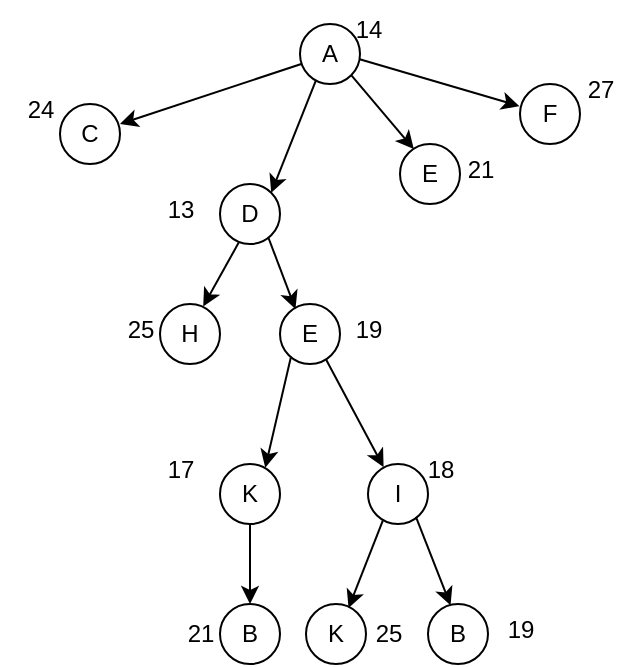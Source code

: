 <mxfile version="24.4.0" type="device">
  <diagram name="Trang-1" id="JkNiVS4Iy5yac-pXt5lX">
    <mxGraphModel dx="834" dy="346" grid="1" gridSize="10" guides="1" tooltips="1" connect="1" arrows="1" fold="1" page="1" pageScale="1" pageWidth="827" pageHeight="1169" math="0" shadow="0">
      <root>
        <mxCell id="0" />
        <mxCell id="1" parent="0" />
        <mxCell id="ve-AwsYv88F3tAlq6MvQ-1" value="A" style="ellipse;whiteSpace=wrap;html=1;aspect=fixed;" vertex="1" parent="1">
          <mxGeometry x="380" y="250" width="30" height="30" as="geometry" />
        </mxCell>
        <mxCell id="ve-AwsYv88F3tAlq6MvQ-2" value="D" style="ellipse;whiteSpace=wrap;html=1;aspect=fixed;" vertex="1" parent="1">
          <mxGeometry x="340" y="330" width="30" height="30" as="geometry" />
        </mxCell>
        <mxCell id="ve-AwsYv88F3tAlq6MvQ-3" value="E" style="ellipse;whiteSpace=wrap;html=1;aspect=fixed;" vertex="1" parent="1">
          <mxGeometry x="430" y="310" width="30" height="30" as="geometry" />
        </mxCell>
        <mxCell id="ve-AwsYv88F3tAlq6MvQ-4" value="F" style="ellipse;whiteSpace=wrap;html=1;aspect=fixed;" vertex="1" parent="1">
          <mxGeometry x="490" y="280" width="30" height="30" as="geometry" />
        </mxCell>
        <mxCell id="ve-AwsYv88F3tAlq6MvQ-5" value="C" style="ellipse;whiteSpace=wrap;html=1;aspect=fixed;" vertex="1" parent="1">
          <mxGeometry x="260" y="290" width="30" height="30" as="geometry" />
        </mxCell>
        <mxCell id="ve-AwsYv88F3tAlq6MvQ-6" value="E" style="ellipse;whiteSpace=wrap;html=1;aspect=fixed;" vertex="1" parent="1">
          <mxGeometry x="370" y="390" width="30" height="30" as="geometry" />
        </mxCell>
        <mxCell id="ve-AwsYv88F3tAlq6MvQ-7" value="H" style="ellipse;whiteSpace=wrap;html=1;aspect=fixed;" vertex="1" parent="1">
          <mxGeometry x="310" y="390" width="30" height="30" as="geometry" />
        </mxCell>
        <mxCell id="ve-AwsYv88F3tAlq6MvQ-8" value="K" style="ellipse;whiteSpace=wrap;html=1;aspect=fixed;" vertex="1" parent="1">
          <mxGeometry x="340" y="470" width="30" height="30" as="geometry" />
        </mxCell>
        <mxCell id="ve-AwsYv88F3tAlq6MvQ-9" value="I" style="ellipse;whiteSpace=wrap;html=1;aspect=fixed;" vertex="1" parent="1">
          <mxGeometry x="414" y="470" width="30" height="30" as="geometry" />
        </mxCell>
        <mxCell id="ve-AwsYv88F3tAlq6MvQ-10" value="B" style="ellipse;whiteSpace=wrap;html=1;aspect=fixed;" vertex="1" parent="1">
          <mxGeometry x="340" y="540" width="30" height="30" as="geometry" />
        </mxCell>
        <mxCell id="ve-AwsYv88F3tAlq6MvQ-11" value="K" style="ellipse;whiteSpace=wrap;html=1;aspect=fixed;" vertex="1" parent="1">
          <mxGeometry x="383" y="540" width="30" height="30" as="geometry" />
        </mxCell>
        <mxCell id="ve-AwsYv88F3tAlq6MvQ-12" value="B" style="ellipse;whiteSpace=wrap;html=1;aspect=fixed;" vertex="1" parent="1">
          <mxGeometry x="444" y="540" width="30" height="30" as="geometry" />
        </mxCell>
        <mxCell id="ve-AwsYv88F3tAlq6MvQ-13" value="" style="endArrow=classic;html=1;rounded=0;entryX=1;entryY=0;entryDx=0;entryDy=0;exitX=0.264;exitY=0.945;exitDx=0;exitDy=0;exitPerimeter=0;" edge="1" parent="1" source="ve-AwsYv88F3tAlq6MvQ-1" target="ve-AwsYv88F3tAlq6MvQ-2">
          <mxGeometry width="50" height="50" relative="1" as="geometry">
            <mxPoint x="380" y="380" as="sourcePoint" />
            <mxPoint x="430" y="330" as="targetPoint" />
          </mxGeometry>
        </mxCell>
        <mxCell id="ve-AwsYv88F3tAlq6MvQ-14" value="" style="endArrow=classic;html=1;rounded=0;exitX=0.021;exitY=0.666;exitDx=0;exitDy=0;exitPerimeter=0;" edge="1" parent="1" source="ve-AwsYv88F3tAlq6MvQ-1">
          <mxGeometry width="50" height="50" relative="1" as="geometry">
            <mxPoint x="380" y="380" as="sourcePoint" />
            <mxPoint x="290" y="300" as="targetPoint" />
          </mxGeometry>
        </mxCell>
        <mxCell id="ve-AwsYv88F3tAlq6MvQ-15" value="" style="endArrow=classic;html=1;rounded=0;entryX=0.23;entryY=0.084;entryDx=0;entryDy=0;entryPerimeter=0;exitX=1;exitY=1;exitDx=0;exitDy=0;" edge="1" parent="1" source="ve-AwsYv88F3tAlq6MvQ-1" target="ve-AwsYv88F3tAlq6MvQ-3">
          <mxGeometry width="50" height="50" relative="1" as="geometry">
            <mxPoint x="340" y="330" as="sourcePoint" />
            <mxPoint x="390" y="280" as="targetPoint" />
          </mxGeometry>
        </mxCell>
        <mxCell id="ve-AwsYv88F3tAlq6MvQ-16" value="" style="endArrow=classic;html=1;rounded=0;entryX=-0.008;entryY=0.369;entryDx=0;entryDy=0;entryPerimeter=0;exitX=0.995;exitY=0.588;exitDx=0;exitDy=0;exitPerimeter=0;" edge="1" parent="1" source="ve-AwsYv88F3tAlq6MvQ-1" target="ve-AwsYv88F3tAlq6MvQ-4">
          <mxGeometry width="50" height="50" relative="1" as="geometry">
            <mxPoint x="411" y="268" as="sourcePoint" />
            <mxPoint x="470" y="300" as="targetPoint" />
          </mxGeometry>
        </mxCell>
        <mxCell id="ve-AwsYv88F3tAlq6MvQ-17" value="" style="endArrow=classic;html=1;rounded=0;entryX=0.72;entryY=0.04;entryDx=0;entryDy=0;entryPerimeter=0;exitX=0.31;exitY=0.98;exitDx=0;exitDy=0;exitPerimeter=0;" edge="1" parent="1" source="ve-AwsYv88F3tAlq6MvQ-2" target="ve-AwsYv88F3tAlq6MvQ-7">
          <mxGeometry width="50" height="50" relative="1" as="geometry">
            <mxPoint x="380" y="390" as="sourcePoint" />
            <mxPoint x="430" y="340" as="targetPoint" />
          </mxGeometry>
        </mxCell>
        <mxCell id="ve-AwsYv88F3tAlq6MvQ-18" value="" style="endArrow=classic;html=1;rounded=0;exitX=0.806;exitY=0.892;exitDx=0;exitDy=0;exitPerimeter=0;entryX=0.258;entryY=0.084;entryDx=0;entryDy=0;entryPerimeter=0;" edge="1" parent="1" source="ve-AwsYv88F3tAlq6MvQ-2" target="ve-AwsYv88F3tAlq6MvQ-6">
          <mxGeometry width="50" height="50" relative="1" as="geometry">
            <mxPoint x="365" y="358" as="sourcePoint" />
            <mxPoint x="350" y="380" as="targetPoint" />
          </mxGeometry>
        </mxCell>
        <mxCell id="ve-AwsYv88F3tAlq6MvQ-19" value="" style="endArrow=classic;html=1;rounded=0;entryX=0.754;entryY=0.061;entryDx=0;entryDy=0;entryPerimeter=0;exitX=0.179;exitY=0.896;exitDx=0;exitDy=0;exitPerimeter=0;" edge="1" parent="1" source="ve-AwsYv88F3tAlq6MvQ-6" target="ve-AwsYv88F3tAlq6MvQ-8">
          <mxGeometry width="50" height="50" relative="1" as="geometry">
            <mxPoint x="350" y="430" as="sourcePoint" />
            <mxPoint x="400" y="380" as="targetPoint" />
          </mxGeometry>
        </mxCell>
        <mxCell id="ve-AwsYv88F3tAlq6MvQ-20" value="" style="endArrow=classic;html=1;rounded=0;entryX=0.26;entryY=0.054;entryDx=0;entryDy=0;entryPerimeter=0;exitX=0.772;exitY=0.934;exitDx=0;exitDy=0;exitPerimeter=0;" edge="1" parent="1" source="ve-AwsYv88F3tAlq6MvQ-6" target="ve-AwsYv88F3tAlq6MvQ-9">
          <mxGeometry width="50" height="50" relative="1" as="geometry">
            <mxPoint x="360" y="470" as="sourcePoint" />
            <mxPoint x="410" y="420" as="targetPoint" />
          </mxGeometry>
        </mxCell>
        <mxCell id="ve-AwsYv88F3tAlq6MvQ-21" value="" style="endArrow=classic;html=1;rounded=0;entryX=0.5;entryY=0;entryDx=0;entryDy=0;exitX=0.5;exitY=1;exitDx=0;exitDy=0;" edge="1" parent="1" source="ve-AwsYv88F3tAlq6MvQ-8" target="ve-AwsYv88F3tAlq6MvQ-10">
          <mxGeometry width="50" height="50" relative="1" as="geometry">
            <mxPoint x="260" y="530" as="sourcePoint" />
            <mxPoint x="310" y="480" as="targetPoint" />
          </mxGeometry>
        </mxCell>
        <mxCell id="ve-AwsYv88F3tAlq6MvQ-22" value="" style="endArrow=classic;html=1;rounded=0;entryX=0.709;entryY=0.066;entryDx=0;entryDy=0;entryPerimeter=0;exitX=0.247;exitY=0.944;exitDx=0;exitDy=0;exitPerimeter=0;" edge="1" parent="1" source="ve-AwsYv88F3tAlq6MvQ-9" target="ve-AwsYv88F3tAlq6MvQ-11">
          <mxGeometry width="50" height="50" relative="1" as="geometry">
            <mxPoint x="410" y="550" as="sourcePoint" />
            <mxPoint x="460" y="500" as="targetPoint" />
          </mxGeometry>
        </mxCell>
        <mxCell id="ve-AwsYv88F3tAlq6MvQ-23" value="" style="endArrow=classic;html=1;rounded=0;entryX=0.376;entryY=0.022;entryDx=0;entryDy=0;entryPerimeter=0;exitX=0.799;exitY=0.881;exitDx=0;exitDy=0;exitPerimeter=0;" edge="1" parent="1" source="ve-AwsYv88F3tAlq6MvQ-9" target="ve-AwsYv88F3tAlq6MvQ-12">
          <mxGeometry width="50" height="50" relative="1" as="geometry">
            <mxPoint x="410" y="550" as="sourcePoint" />
            <mxPoint x="460" y="500" as="targetPoint" />
          </mxGeometry>
        </mxCell>
        <mxCell id="ve-AwsYv88F3tAlq6MvQ-25" value="14" style="text;html=1;align=center;verticalAlign=middle;resizable=0;points=[];autosize=1;strokeColor=none;fillColor=none;" vertex="1" parent="1">
          <mxGeometry x="394" y="238" width="40" height="30" as="geometry" />
        </mxCell>
        <mxCell id="ve-AwsYv88F3tAlq6MvQ-26" value="27" style="text;html=1;align=center;verticalAlign=middle;resizable=0;points=[];autosize=1;strokeColor=none;fillColor=none;" vertex="1" parent="1">
          <mxGeometry x="510" y="268" width="40" height="30" as="geometry" />
        </mxCell>
        <mxCell id="ve-AwsYv88F3tAlq6MvQ-27" value="21" style="text;html=1;align=center;verticalAlign=middle;resizable=0;points=[];autosize=1;strokeColor=none;fillColor=none;" vertex="1" parent="1">
          <mxGeometry x="450" y="308" width="40" height="30" as="geometry" />
        </mxCell>
        <mxCell id="ve-AwsYv88F3tAlq6MvQ-28" value="13" style="text;html=1;align=center;verticalAlign=middle;resizable=0;points=[];autosize=1;strokeColor=none;fillColor=none;" vertex="1" parent="1">
          <mxGeometry x="300" y="328" width="40" height="30" as="geometry" />
        </mxCell>
        <mxCell id="ve-AwsYv88F3tAlq6MvQ-29" value="24" style="text;html=1;align=center;verticalAlign=middle;resizable=0;points=[];autosize=1;strokeColor=none;fillColor=none;" vertex="1" parent="1">
          <mxGeometry x="230" y="278" width="40" height="30" as="geometry" />
        </mxCell>
        <mxCell id="ve-AwsYv88F3tAlq6MvQ-30" value="25" style="text;html=1;align=center;verticalAlign=middle;resizable=0;points=[];autosize=1;strokeColor=none;fillColor=none;" vertex="1" parent="1">
          <mxGeometry x="280" y="388" width="40" height="30" as="geometry" />
        </mxCell>
        <mxCell id="ve-AwsYv88F3tAlq6MvQ-31" value="19" style="text;html=1;align=center;verticalAlign=middle;resizable=0;points=[];autosize=1;strokeColor=none;fillColor=none;" vertex="1" parent="1">
          <mxGeometry x="394" y="388" width="40" height="30" as="geometry" />
        </mxCell>
        <mxCell id="ve-AwsYv88F3tAlq6MvQ-32" value="17" style="text;html=1;align=center;verticalAlign=middle;resizable=0;points=[];autosize=1;strokeColor=none;fillColor=none;" vertex="1" parent="1">
          <mxGeometry x="300" y="458" width="40" height="30" as="geometry" />
        </mxCell>
        <mxCell id="ve-AwsYv88F3tAlq6MvQ-33" value="18" style="text;html=1;align=center;verticalAlign=middle;resizable=0;points=[];autosize=1;strokeColor=none;fillColor=none;" vertex="1" parent="1">
          <mxGeometry x="430" y="458" width="40" height="30" as="geometry" />
        </mxCell>
        <mxCell id="ve-AwsYv88F3tAlq6MvQ-35" value="21" style="text;html=1;align=center;verticalAlign=middle;resizable=0;points=[];autosize=1;strokeColor=none;fillColor=none;" vertex="1" parent="1">
          <mxGeometry x="310" y="540" width="40" height="30" as="geometry" />
        </mxCell>
        <mxCell id="ve-AwsYv88F3tAlq6MvQ-36" value="25" style="text;html=1;align=center;verticalAlign=middle;resizable=0;points=[];autosize=1;strokeColor=none;fillColor=none;" vertex="1" parent="1">
          <mxGeometry x="404" y="540" width="40" height="30" as="geometry" />
        </mxCell>
        <mxCell id="ve-AwsYv88F3tAlq6MvQ-37" value="19" style="text;html=1;align=center;verticalAlign=middle;resizable=0;points=[];autosize=1;strokeColor=none;fillColor=none;" vertex="1" parent="1">
          <mxGeometry x="470" y="538" width="40" height="30" as="geometry" />
        </mxCell>
      </root>
    </mxGraphModel>
  </diagram>
</mxfile>

